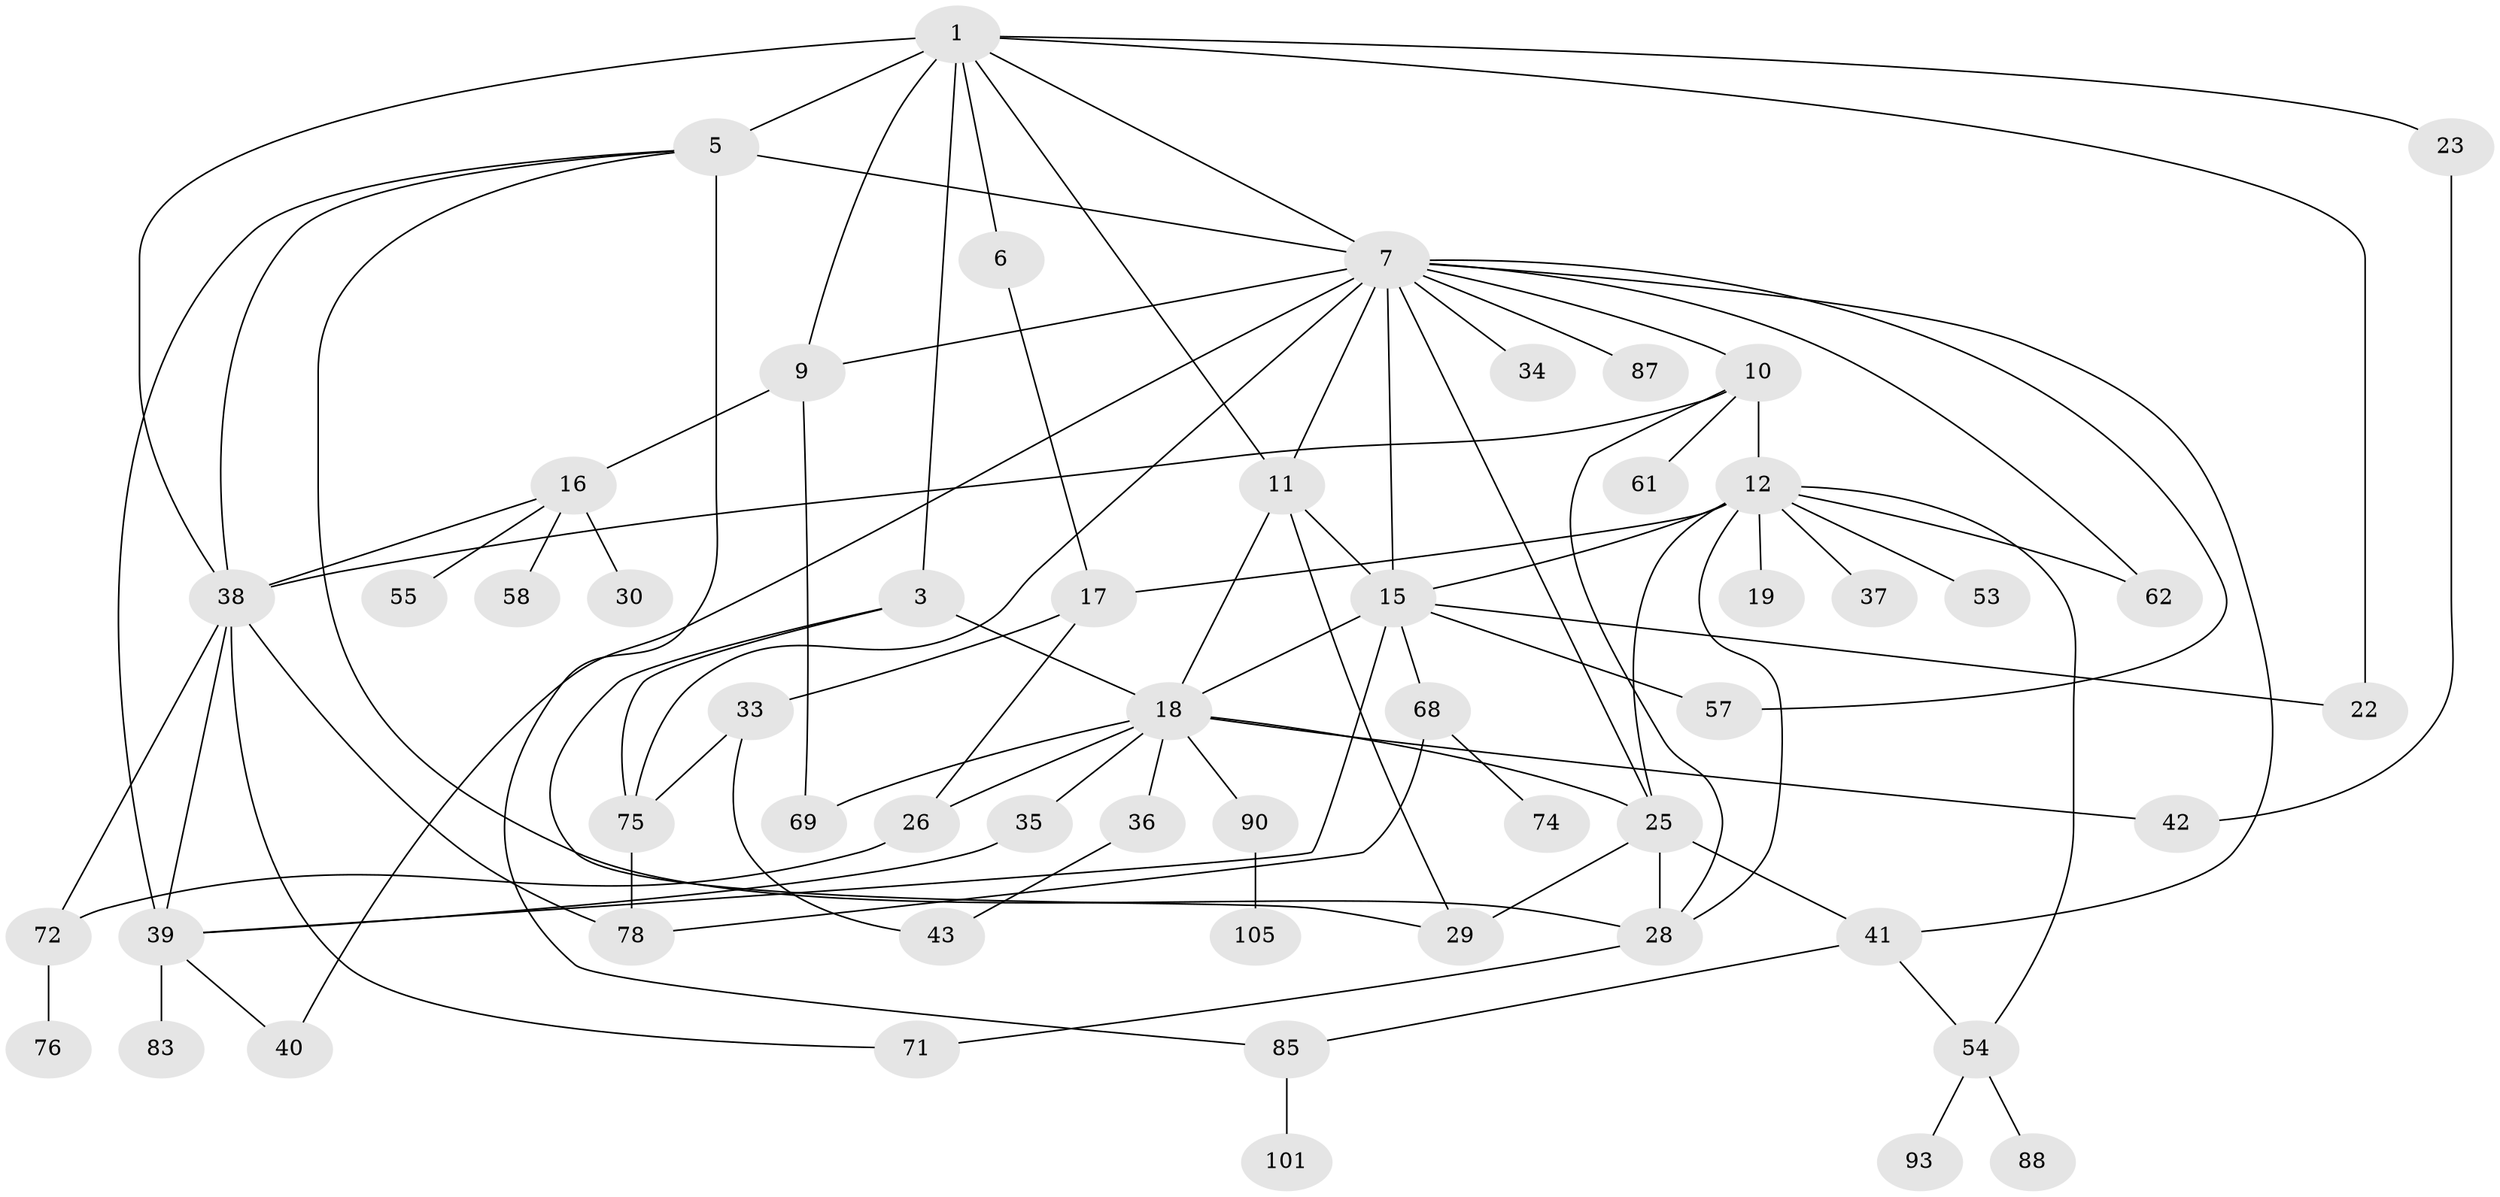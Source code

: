 // original degree distribution, {3: 0.1981981981981982, 5: 0.09009009009009009, 2: 0.27927927927927926, 8: 0.009009009009009009, 6: 0.06306306306306306, 4: 0.09009009009009009, 1: 0.26126126126126126, 7: 0.009009009009009009}
// Generated by graph-tools (version 1.1) at 2025/16/03/04/25 18:16:50]
// undirected, 55 vertices, 92 edges
graph export_dot {
graph [start="1"]
  node [color=gray90,style=filled];
  1 [super="+2+77"];
  3 [super="+14"];
  5 [super="+66+31+52"];
  6;
  7 [super="+50+8+47"];
  9 [super="+27+100"];
  10;
  11 [super="+67"];
  12 [super="+32+13"];
  15 [super="+45"];
  16;
  17;
  18 [super="+46+21+20"];
  19 [super="+44"];
  22;
  23;
  25 [super="+73"];
  26;
  28 [super="+59"];
  29 [super="+109"];
  30;
  33;
  34;
  35;
  36;
  37;
  38 [super="+80+64+79"];
  39 [super="+95"];
  40 [super="+51+65"];
  41;
  42;
  43;
  53;
  54;
  55 [super="+84"];
  57;
  58;
  61;
  62 [super="+63"];
  68;
  69;
  71;
  72;
  74;
  75 [super="+89"];
  76;
  78 [super="+86"];
  83;
  85 [super="+96"];
  87;
  88;
  90;
  93;
  101;
  105;
  1 -- 3;
  1 -- 5;
  1 -- 38 [weight=2];
  1 -- 7;
  1 -- 6;
  1 -- 9;
  1 -- 22;
  1 -- 23;
  1 -- 11;
  3 -- 75;
  3 -- 18;
  3 -- 29;
  5 -- 38;
  5 -- 7 [weight=2];
  5 -- 39;
  5 -- 85;
  5 -- 28;
  6 -- 17;
  7 -- 10;
  7 -- 11;
  7 -- 34;
  7 -- 40;
  7 -- 57;
  7 -- 87;
  7 -- 9;
  7 -- 75;
  7 -- 15;
  7 -- 41;
  7 -- 25;
  7 -- 62;
  9 -- 16 [weight=2];
  9 -- 69;
  10 -- 12 [weight=2];
  10 -- 61;
  10 -- 28;
  10 -- 38;
  11 -- 15;
  11 -- 18;
  11 -- 29;
  12 -- 37;
  12 -- 54;
  12 -- 25;
  12 -- 62;
  12 -- 17;
  12 -- 19;
  12 -- 53;
  12 -- 28;
  12 -- 15;
  15 -- 18;
  15 -- 68;
  15 -- 39;
  15 -- 22;
  15 -- 57;
  16 -- 30;
  16 -- 55;
  16 -- 58;
  16 -- 38;
  17 -- 33;
  17 -- 26;
  18 -- 36;
  18 -- 90;
  18 -- 69;
  18 -- 35;
  18 -- 42;
  18 -- 25;
  18 -- 26;
  23 -- 42;
  25 -- 29;
  25 -- 41;
  25 -- 28;
  26 -- 72;
  28 -- 71;
  33 -- 43;
  33 -- 75;
  35 -- 39;
  36 -- 43;
  38 -- 71;
  38 -- 78;
  38 -- 72;
  38 -- 39;
  39 -- 83;
  39 -- 40;
  41 -- 85;
  41 -- 54;
  54 -- 88;
  54 -- 93;
  68 -- 74;
  68 -- 78;
  72 -- 76;
  75 -- 78;
  85 -- 101;
  90 -- 105;
}
